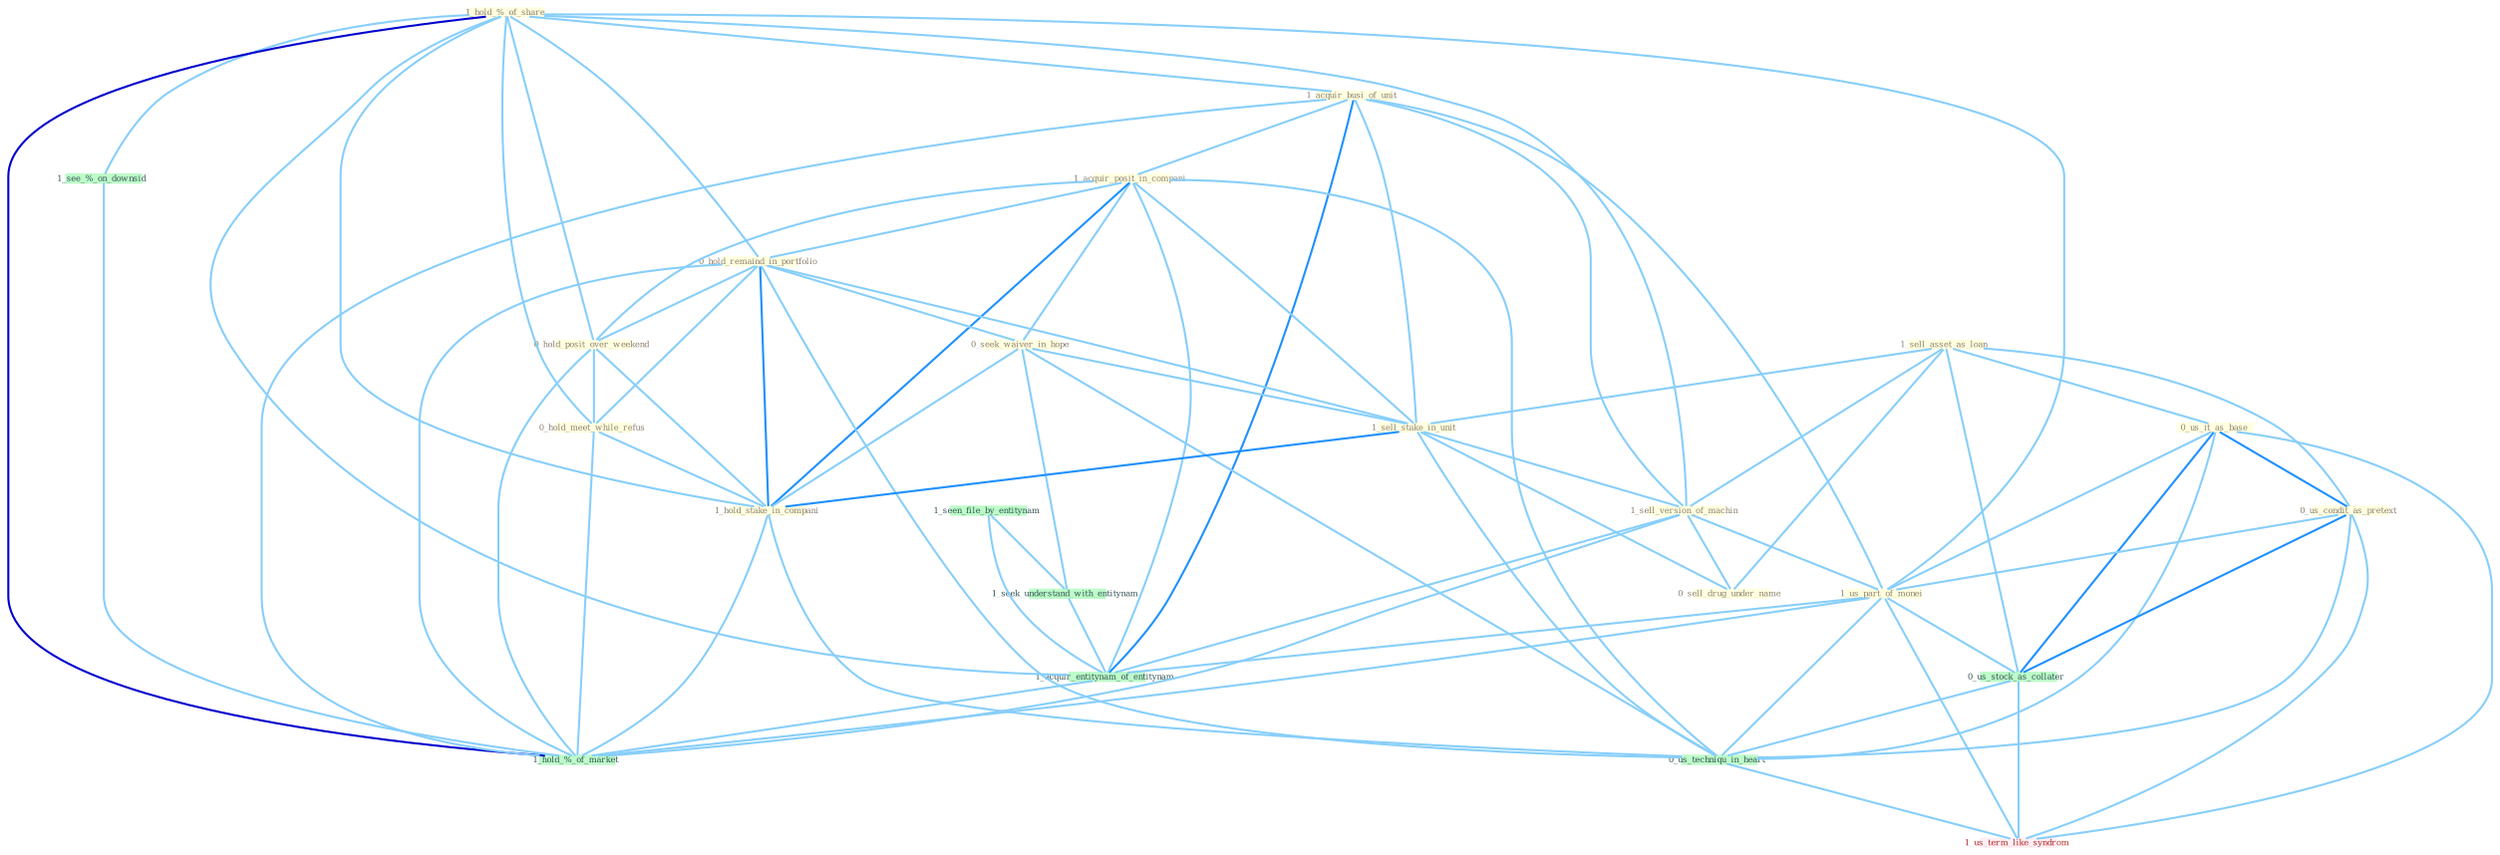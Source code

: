 Graph G{ 
    node
    [shape=polygon,style=filled,width=.5,height=.06,color="#BDFCC9",fixedsize=true,fontsize=4,
    fontcolor="#2f4f4f"];
    {node
    [color="#ffffe0", fontcolor="#8b7d6b"] "1_hold_%_of_share " "1_sell_asset_as_loan " "1_acquir_busi_of_unit " "0_us_it_as_base " "1_acquir_posit_in_compani " "0_hold_remaind_in_portfolio " "0_seek_waiver_in_hope " "0_us_condit_as_pretext " "1_sell_stake_in_unit " "0_hold_posit_over_weekend " "1_sell_version_of_machin " "0_hold_meet_while_refus " "0_sell_drug_under_name " "1_hold_stake_in_compani " "1_us_part_of_monei "}
{node [color="#fff0f5", fontcolor="#b22222"] "1_us_term_like_syndrom "}
edge [color="#B0E2FF"];

	"1_hold_%_of_share " -- "1_acquir_busi_of_unit " [w="1", color="#87cefa" ];
	"1_hold_%_of_share " -- "0_hold_remaind_in_portfolio " [w="1", color="#87cefa" ];
	"1_hold_%_of_share " -- "0_hold_posit_over_weekend " [w="1", color="#87cefa" ];
	"1_hold_%_of_share " -- "1_sell_version_of_machin " [w="1", color="#87cefa" ];
	"1_hold_%_of_share " -- "0_hold_meet_while_refus " [w="1", color="#87cefa" ];
	"1_hold_%_of_share " -- "1_hold_stake_in_compani " [w="1", color="#87cefa" ];
	"1_hold_%_of_share " -- "1_us_part_of_monei " [w="1", color="#87cefa" ];
	"1_hold_%_of_share " -- "1_acquir_entitynam_of_entitynam " [w="1", color="#87cefa" ];
	"1_hold_%_of_share " -- "1_see_%_on_downsid " [w="1", color="#87cefa" ];
	"1_hold_%_of_share " -- "1_hold_%_of_market " [w="3", color="#0000cd" , len=0.6];
	"1_sell_asset_as_loan " -- "0_us_it_as_base " [w="1", color="#87cefa" ];
	"1_sell_asset_as_loan " -- "0_us_condit_as_pretext " [w="1", color="#87cefa" ];
	"1_sell_asset_as_loan " -- "1_sell_stake_in_unit " [w="1", color="#87cefa" ];
	"1_sell_asset_as_loan " -- "1_sell_version_of_machin " [w="1", color="#87cefa" ];
	"1_sell_asset_as_loan " -- "0_sell_drug_under_name " [w="1", color="#87cefa" ];
	"1_sell_asset_as_loan " -- "0_us_stock_as_collater " [w="1", color="#87cefa" ];
	"1_acquir_busi_of_unit " -- "1_acquir_posit_in_compani " [w="1", color="#87cefa" ];
	"1_acquir_busi_of_unit " -- "1_sell_stake_in_unit " [w="1", color="#87cefa" ];
	"1_acquir_busi_of_unit " -- "1_sell_version_of_machin " [w="1", color="#87cefa" ];
	"1_acquir_busi_of_unit " -- "1_us_part_of_monei " [w="1", color="#87cefa" ];
	"1_acquir_busi_of_unit " -- "1_acquir_entitynam_of_entitynam " [w="2", color="#1e90ff" , len=0.8];
	"1_acquir_busi_of_unit " -- "1_hold_%_of_market " [w="1", color="#87cefa" ];
	"0_us_it_as_base " -- "0_us_condit_as_pretext " [w="2", color="#1e90ff" , len=0.8];
	"0_us_it_as_base " -- "1_us_part_of_monei " [w="1", color="#87cefa" ];
	"0_us_it_as_base " -- "0_us_stock_as_collater " [w="2", color="#1e90ff" , len=0.8];
	"0_us_it_as_base " -- "0_us_techniqu_in_heart " [w="1", color="#87cefa" ];
	"0_us_it_as_base " -- "1_us_term_like_syndrom " [w="1", color="#87cefa" ];
	"1_acquir_posit_in_compani " -- "0_hold_remaind_in_portfolio " [w="1", color="#87cefa" ];
	"1_acquir_posit_in_compani " -- "0_seek_waiver_in_hope " [w="1", color="#87cefa" ];
	"1_acquir_posit_in_compani " -- "1_sell_stake_in_unit " [w="1", color="#87cefa" ];
	"1_acquir_posit_in_compani " -- "0_hold_posit_over_weekend " [w="1", color="#87cefa" ];
	"1_acquir_posit_in_compani " -- "1_hold_stake_in_compani " [w="2", color="#1e90ff" , len=0.8];
	"1_acquir_posit_in_compani " -- "1_acquir_entitynam_of_entitynam " [w="1", color="#87cefa" ];
	"1_acquir_posit_in_compani " -- "0_us_techniqu_in_heart " [w="1", color="#87cefa" ];
	"0_hold_remaind_in_portfolio " -- "0_seek_waiver_in_hope " [w="1", color="#87cefa" ];
	"0_hold_remaind_in_portfolio " -- "1_sell_stake_in_unit " [w="1", color="#87cefa" ];
	"0_hold_remaind_in_portfolio " -- "0_hold_posit_over_weekend " [w="1", color="#87cefa" ];
	"0_hold_remaind_in_portfolio " -- "0_hold_meet_while_refus " [w="1", color="#87cefa" ];
	"0_hold_remaind_in_portfolio " -- "1_hold_stake_in_compani " [w="2", color="#1e90ff" , len=0.8];
	"0_hold_remaind_in_portfolio " -- "0_us_techniqu_in_heart " [w="1", color="#87cefa" ];
	"0_hold_remaind_in_portfolio " -- "1_hold_%_of_market " [w="1", color="#87cefa" ];
	"0_seek_waiver_in_hope " -- "1_sell_stake_in_unit " [w="1", color="#87cefa" ];
	"0_seek_waiver_in_hope " -- "1_hold_stake_in_compani " [w="1", color="#87cefa" ];
	"0_seek_waiver_in_hope " -- "1_seek_understand_with_entitynam " [w="1", color="#87cefa" ];
	"0_seek_waiver_in_hope " -- "0_us_techniqu_in_heart " [w="1", color="#87cefa" ];
	"0_us_condit_as_pretext " -- "1_us_part_of_monei " [w="1", color="#87cefa" ];
	"0_us_condit_as_pretext " -- "0_us_stock_as_collater " [w="2", color="#1e90ff" , len=0.8];
	"0_us_condit_as_pretext " -- "0_us_techniqu_in_heart " [w="1", color="#87cefa" ];
	"0_us_condit_as_pretext " -- "1_us_term_like_syndrom " [w="1", color="#87cefa" ];
	"1_sell_stake_in_unit " -- "1_sell_version_of_machin " [w="1", color="#87cefa" ];
	"1_sell_stake_in_unit " -- "0_sell_drug_under_name " [w="1", color="#87cefa" ];
	"1_sell_stake_in_unit " -- "1_hold_stake_in_compani " [w="2", color="#1e90ff" , len=0.8];
	"1_sell_stake_in_unit " -- "0_us_techniqu_in_heart " [w="1", color="#87cefa" ];
	"0_hold_posit_over_weekend " -- "0_hold_meet_while_refus " [w="1", color="#87cefa" ];
	"0_hold_posit_over_weekend " -- "1_hold_stake_in_compani " [w="1", color="#87cefa" ];
	"0_hold_posit_over_weekend " -- "1_hold_%_of_market " [w="1", color="#87cefa" ];
	"1_sell_version_of_machin " -- "0_sell_drug_under_name " [w="1", color="#87cefa" ];
	"1_sell_version_of_machin " -- "1_us_part_of_monei " [w="1", color="#87cefa" ];
	"1_sell_version_of_machin " -- "1_acquir_entitynam_of_entitynam " [w="1", color="#87cefa" ];
	"1_sell_version_of_machin " -- "1_hold_%_of_market " [w="1", color="#87cefa" ];
	"0_hold_meet_while_refus " -- "1_hold_stake_in_compani " [w="1", color="#87cefa" ];
	"0_hold_meet_while_refus " -- "1_hold_%_of_market " [w="1", color="#87cefa" ];
	"1_hold_stake_in_compani " -- "0_us_techniqu_in_heart " [w="1", color="#87cefa" ];
	"1_hold_stake_in_compani " -- "1_hold_%_of_market " [w="1", color="#87cefa" ];
	"1_us_part_of_monei " -- "0_us_stock_as_collater " [w="1", color="#87cefa" ];
	"1_us_part_of_monei " -- "1_acquir_entitynam_of_entitynam " [w="1", color="#87cefa" ];
	"1_us_part_of_monei " -- "0_us_techniqu_in_heart " [w="1", color="#87cefa" ];
	"1_us_part_of_monei " -- "1_us_term_like_syndrom " [w="1", color="#87cefa" ];
	"1_us_part_of_monei " -- "1_hold_%_of_market " [w="1", color="#87cefa" ];
	"1_seen_file_by_entitynam " -- "1_seek_understand_with_entitynam " [w="1", color="#87cefa" ];
	"1_seen_file_by_entitynam " -- "1_acquir_entitynam_of_entitynam " [w="1", color="#87cefa" ];
	"0_us_stock_as_collater " -- "0_us_techniqu_in_heart " [w="1", color="#87cefa" ];
	"0_us_stock_as_collater " -- "1_us_term_like_syndrom " [w="1", color="#87cefa" ];
	"1_seek_understand_with_entitynam " -- "1_acquir_entitynam_of_entitynam " [w="1", color="#87cefa" ];
	"1_acquir_entitynam_of_entitynam " -- "1_hold_%_of_market " [w="1", color="#87cefa" ];
	"0_us_techniqu_in_heart " -- "1_us_term_like_syndrom " [w="1", color="#87cefa" ];
	"1_see_%_on_downsid " -- "1_hold_%_of_market " [w="1", color="#87cefa" ];
}